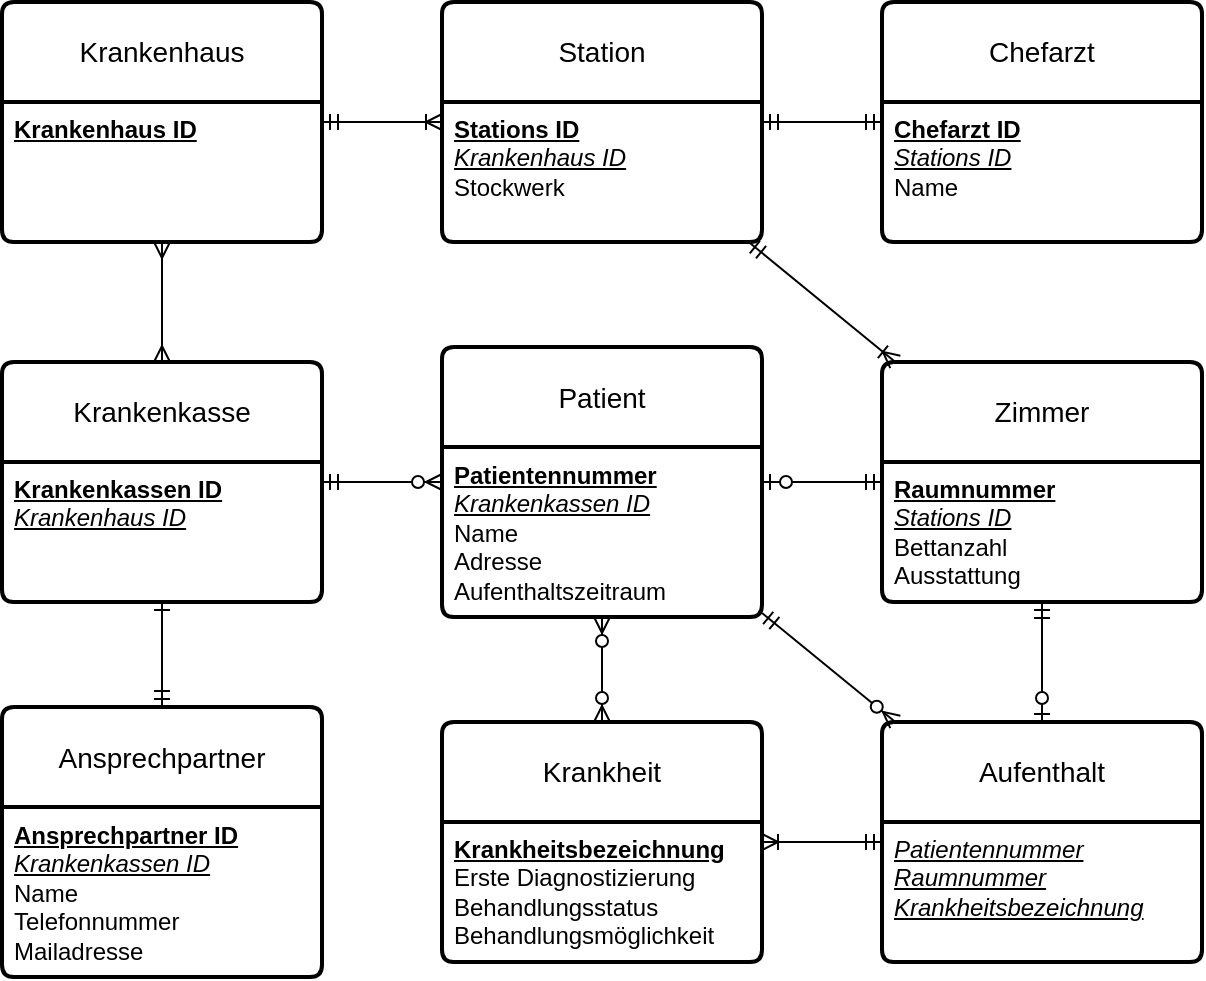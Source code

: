 <mxfile version="22.1.2" type="device">
  <diagram name="Page-1" id="I1sYC1yjRQjW9iagJ5l6">
    <mxGraphModel dx="501" dy="733" grid="1" gridSize="10" guides="1" tooltips="1" connect="1" arrows="1" fold="1" page="1" pageScale="1" pageWidth="1169" pageHeight="827" math="0" shadow="0">
      <root>
        <mxCell id="0" />
        <mxCell id="1" parent="0" />
        <mxCell id="pODfKXHOM-4ElOoVFhsB-5" value="Krankenhaus" style="swimlane;childLayout=stackLayout;horizontal=1;startSize=50;horizontalStack=0;rounded=1;fontSize=14;fontStyle=0;strokeWidth=2;resizeParent=0;resizeLast=1;shadow=0;dashed=0;align=center;arcSize=4;whiteSpace=wrap;html=1;" parent="1" vertex="1">
          <mxGeometry x="20" y="20" width="160" height="120" as="geometry" />
        </mxCell>
        <mxCell id="pODfKXHOM-4ElOoVFhsB-6" value="&lt;u&gt;&lt;b&gt;Krankenhaus ID&lt;/b&gt;&lt;/u&gt;" style="align=left;strokeColor=none;fillColor=none;spacingLeft=4;fontSize=12;verticalAlign=top;resizable=0;rotatable=0;part=1;html=1;" parent="pODfKXHOM-4ElOoVFhsB-5" vertex="1">
          <mxGeometry y="50" width="160" height="70" as="geometry" />
        </mxCell>
        <mxCell id="pODfKXHOM-4ElOoVFhsB-7" value="Krankenkasse" style="swimlane;childLayout=stackLayout;horizontal=1;startSize=50;horizontalStack=0;rounded=1;fontSize=14;fontStyle=0;strokeWidth=2;resizeParent=0;resizeLast=1;shadow=0;dashed=0;align=center;arcSize=4;whiteSpace=wrap;html=1;" parent="1" vertex="1">
          <mxGeometry x="20" y="200" width="160" height="120" as="geometry">
            <mxRectangle x="20" y="200" width="130" height="50" as="alternateBounds" />
          </mxGeometry>
        </mxCell>
        <mxCell id="pODfKXHOM-4ElOoVFhsB-8" value="&lt;u&gt;&lt;b&gt;Krankenkassen ID&lt;/b&gt;&lt;br&gt;&lt;i&gt;Krankenhaus ID&lt;/i&gt;&lt;br&gt;&lt;/u&gt;" style="align=left;strokeColor=none;fillColor=none;spacingLeft=4;fontSize=12;verticalAlign=top;resizable=0;rotatable=0;part=1;html=1;" parent="pODfKXHOM-4ElOoVFhsB-7" vertex="1">
          <mxGeometry y="50" width="160" height="70" as="geometry" />
        </mxCell>
        <mxCell id="pODfKXHOM-4ElOoVFhsB-9" value="Ansprechpartner" style="swimlane;childLayout=stackLayout;horizontal=1;startSize=50;horizontalStack=0;rounded=1;fontSize=14;fontStyle=0;strokeWidth=2;resizeParent=0;resizeLast=1;shadow=0;dashed=0;align=center;arcSize=4;whiteSpace=wrap;html=1;" parent="1" vertex="1">
          <mxGeometry x="20" y="372.5" width="160" height="135" as="geometry" />
        </mxCell>
        <mxCell id="pODfKXHOM-4ElOoVFhsB-10" value="&lt;u&gt;&lt;b&gt;Ansprechpartner ID&lt;/b&gt;&lt;br&gt;&lt;i&gt;Krankenkassen ID&lt;/i&gt;&lt;/u&gt;&lt;br&gt;Name&lt;br&gt;Telefonnummer&lt;br&gt;Mailadresse" style="align=left;strokeColor=none;fillColor=none;spacingLeft=4;fontSize=12;verticalAlign=top;resizable=0;rotatable=0;part=1;html=1;" parent="pODfKXHOM-4ElOoVFhsB-9" vertex="1">
          <mxGeometry y="50" width="160" height="85" as="geometry" />
        </mxCell>
        <mxCell id="pODfKXHOM-4ElOoVFhsB-11" value="" style="fontSize=12;html=1;endArrow=ERmandOne;startArrow=ERone;rounded=0;" parent="1" source="pODfKXHOM-4ElOoVFhsB-7" target="pODfKXHOM-4ElOoVFhsB-9" edge="1">
          <mxGeometry width="100" height="100" relative="1" as="geometry">
            <mxPoint x="140" y="300" as="sourcePoint" />
            <mxPoint x="240" y="200" as="targetPoint" />
          </mxGeometry>
        </mxCell>
        <mxCell id="pODfKXHOM-4ElOoVFhsB-12" value="" style="fontSize=12;html=1;endArrow=ERmany;startArrow=ERmany;rounded=0;" parent="1" source="pODfKXHOM-4ElOoVFhsB-5" target="pODfKXHOM-4ElOoVFhsB-7" edge="1">
          <mxGeometry width="100" height="100" relative="1" as="geometry">
            <mxPoint x="-80" y="280" as="sourcePoint" />
            <mxPoint x="20" y="180" as="targetPoint" />
          </mxGeometry>
        </mxCell>
        <mxCell id="pODfKXHOM-4ElOoVFhsB-13" value="Patient" style="swimlane;childLayout=stackLayout;horizontal=1;startSize=50;horizontalStack=0;rounded=1;fontSize=14;fontStyle=0;strokeWidth=2;resizeParent=0;resizeLast=1;shadow=0;dashed=0;align=center;arcSize=4;whiteSpace=wrap;html=1;" parent="1" vertex="1">
          <mxGeometry x="240" y="192.5" width="160" height="135" as="geometry" />
        </mxCell>
        <mxCell id="pODfKXHOM-4ElOoVFhsB-14" value="&lt;u&gt;&lt;b&gt;Patientennummer&lt;/b&gt;&lt;/u&gt;&lt;br&gt;&lt;u&gt;&lt;i&gt;Krankenkassen ID&lt;/i&gt;&lt;/u&gt;&lt;br&gt;Name&lt;br&gt;Adresse&lt;br&gt;Aufenthaltszeitraum" style="align=left;strokeColor=none;fillColor=none;spacingLeft=4;fontSize=12;verticalAlign=top;resizable=1;rotatable=1;part=1;html=1;movable=1;deletable=1;editable=1;locked=0;connectable=1;" parent="pODfKXHOM-4ElOoVFhsB-13" vertex="1">
          <mxGeometry y="50" width="160" height="85" as="geometry" />
        </mxCell>
        <mxCell id="pODfKXHOM-4ElOoVFhsB-15" value="" style="fontSize=12;html=1;endArrow=ERzeroToMany;startArrow=ERmandOne;rounded=0;" parent="1" source="pODfKXHOM-4ElOoVFhsB-7" target="pODfKXHOM-4ElOoVFhsB-13" edge="1">
          <mxGeometry width="100" height="100" relative="1" as="geometry">
            <mxPoint x="50" y="340" as="sourcePoint" />
            <mxPoint x="150" y="240" as="targetPoint" />
          </mxGeometry>
        </mxCell>
        <mxCell id="pODfKXHOM-4ElOoVFhsB-16" value="Zimmer" style="swimlane;childLayout=stackLayout;horizontal=1;startSize=50;horizontalStack=0;rounded=1;fontSize=14;fontStyle=0;strokeWidth=2;resizeParent=0;resizeLast=1;shadow=0;dashed=0;align=center;arcSize=4;whiteSpace=wrap;html=1;" parent="1" vertex="1">
          <mxGeometry x="460" y="200" width="160" height="120" as="geometry" />
        </mxCell>
        <mxCell id="pODfKXHOM-4ElOoVFhsB-17" value="&lt;u&gt;&lt;b&gt;Raumnummer&lt;br&gt;&lt;/b&gt;&lt;/u&gt;&lt;i&gt;&lt;u&gt;Stations ID&lt;/u&gt;&lt;/i&gt;&lt;br&gt;Bettanzahl&lt;br&gt;Ausstattung" style="align=left;strokeColor=none;fillColor=none;spacingLeft=4;fontSize=12;verticalAlign=top;resizable=0;rotatable=0;part=1;html=1;" parent="pODfKXHOM-4ElOoVFhsB-16" vertex="1">
          <mxGeometry y="50" width="160" height="70" as="geometry" />
        </mxCell>
        <mxCell id="pODfKXHOM-4ElOoVFhsB-18" value="" style="fontSize=12;html=1;endArrow=ERzeroToOne;startArrow=ERmandOne;rounded=0;" parent="1" source="pODfKXHOM-4ElOoVFhsB-16" target="pODfKXHOM-4ElOoVFhsB-13" edge="1">
          <mxGeometry width="100" height="100" relative="1" as="geometry">
            <mxPoint x="410" y="630" as="sourcePoint" />
            <mxPoint x="510" y="530" as="targetPoint" />
            <Array as="points" />
          </mxGeometry>
        </mxCell>
        <mxCell id="pODfKXHOM-4ElOoVFhsB-19" value="Krankheit" style="swimlane;childLayout=stackLayout;horizontal=1;startSize=50;horizontalStack=0;rounded=1;fontSize=14;fontStyle=0;strokeWidth=2;resizeParent=0;resizeLast=1;shadow=0;dashed=0;align=center;arcSize=4;whiteSpace=wrap;html=1;" parent="1" vertex="1">
          <mxGeometry x="240" y="380" width="160" height="120" as="geometry" />
        </mxCell>
        <mxCell id="pODfKXHOM-4ElOoVFhsB-20" value="&lt;u&gt;&lt;b&gt;Krankheitsbezeichnung&lt;/b&gt;&lt;/u&gt;&lt;br&gt;Erste Diagnostizierung&lt;br&gt;Behandlungsstatus&lt;br&gt;Behandlungsmöglichkeit" style="align=left;strokeColor=none;fillColor=none;spacingLeft=4;fontSize=12;verticalAlign=top;resizable=0;rotatable=0;part=1;html=1;" parent="pODfKXHOM-4ElOoVFhsB-19" vertex="1">
          <mxGeometry y="50" width="160" height="70" as="geometry" />
        </mxCell>
        <mxCell id="pODfKXHOM-4ElOoVFhsB-21" value="" style="fontSize=12;html=1;endArrow=ERzeroToMany;endFill=1;startArrow=ERzeroToMany;rounded=0;" parent="1" source="pODfKXHOM-4ElOoVFhsB-19" target="pODfKXHOM-4ElOoVFhsB-13" edge="1">
          <mxGeometry width="100" height="100" relative="1" as="geometry">
            <mxPoint x="220" y="670" as="sourcePoint" />
            <mxPoint x="320" y="570" as="targetPoint" />
          </mxGeometry>
        </mxCell>
        <mxCell id="pODfKXHOM-4ElOoVFhsB-22" value="Station" style="swimlane;childLayout=stackLayout;horizontal=1;startSize=50;horizontalStack=0;rounded=1;fontSize=14;fontStyle=0;strokeWidth=2;resizeParent=0;resizeLast=1;shadow=0;dashed=0;align=center;arcSize=4;whiteSpace=wrap;html=1;" parent="1" vertex="1">
          <mxGeometry x="240" y="20" width="160" height="120" as="geometry" />
        </mxCell>
        <mxCell id="pODfKXHOM-4ElOoVFhsB-23" value="&lt;b&gt;&lt;u&gt;Stations ID&lt;br&gt;&lt;/u&gt;&lt;/b&gt;&lt;u&gt;&lt;i&gt;Krankenhaus ID&lt;/i&gt;&lt;/u&gt;&lt;br&gt;Stockwerk" style="align=left;strokeColor=none;fillColor=none;spacingLeft=4;fontSize=12;verticalAlign=top;resizable=0;rotatable=0;part=1;html=1;" parent="pODfKXHOM-4ElOoVFhsB-22" vertex="1">
          <mxGeometry y="50" width="160" height="70" as="geometry" />
        </mxCell>
        <mxCell id="pODfKXHOM-4ElOoVFhsB-24" value="" style="fontSize=12;html=1;startArrow=ERmandOne;endArrow=ERoneToMany;rounded=0;" parent="1" source="pODfKXHOM-4ElOoVFhsB-5" target="pODfKXHOM-4ElOoVFhsB-22" edge="1">
          <mxGeometry width="100" height="100" relative="1" as="geometry">
            <mxPoint x="120" y="640" as="sourcePoint" />
            <mxPoint x="220" y="540" as="targetPoint" />
          </mxGeometry>
        </mxCell>
        <mxCell id="pODfKXHOM-4ElOoVFhsB-25" value="Chefarzt" style="swimlane;childLayout=stackLayout;horizontal=1;startSize=50;horizontalStack=0;rounded=1;fontSize=14;fontStyle=0;strokeWidth=2;resizeParent=0;resizeLast=1;shadow=0;dashed=0;align=center;arcSize=4;whiteSpace=wrap;html=1;" parent="1" vertex="1">
          <mxGeometry x="460" y="20" width="160" height="120" as="geometry" />
        </mxCell>
        <mxCell id="pODfKXHOM-4ElOoVFhsB-26" value="&lt;u&gt;&lt;b&gt;Chefarzt ID&lt;/b&gt;&lt;/u&gt;&lt;br&gt;&lt;i style=&quot;text-decoration-line: underline;&quot;&gt;Stations ID&lt;br&gt;&lt;/i&gt;Name" style="align=left;strokeColor=none;fillColor=none;spacingLeft=4;fontSize=12;verticalAlign=top;resizable=0;rotatable=0;part=1;html=1;" parent="pODfKXHOM-4ElOoVFhsB-25" vertex="1">
          <mxGeometry y="50" width="160" height="70" as="geometry" />
        </mxCell>
        <mxCell id="pODfKXHOM-4ElOoVFhsB-27" value="" style="fontSize=12;html=1;endArrow=ERmandOne;startArrow=ERmandOne;rounded=0;" parent="1" source="pODfKXHOM-4ElOoVFhsB-25" target="pODfKXHOM-4ElOoVFhsB-22" edge="1">
          <mxGeometry width="100" height="100" relative="1" as="geometry">
            <mxPoint x="280" y="430" as="sourcePoint" />
            <mxPoint x="380" y="330" as="targetPoint" />
          </mxGeometry>
        </mxCell>
        <mxCell id="pODfKXHOM-4ElOoVFhsB-28" value="" style="fontSize=12;html=1;endArrow=ERoneToMany;startArrow=ERmandOne;rounded=0;" parent="1" source="pODfKXHOM-4ElOoVFhsB-22" target="pODfKXHOM-4ElOoVFhsB-16" edge="1">
          <mxGeometry width="100" height="100" relative="1" as="geometry">
            <mxPoint x="450" y="390" as="sourcePoint" />
            <mxPoint x="550" y="290" as="targetPoint" />
          </mxGeometry>
        </mxCell>
        <mxCell id="pODfKXHOM-4ElOoVFhsB-32" value="Aufenthalt" style="swimlane;childLayout=stackLayout;horizontal=1;startSize=50;horizontalStack=0;rounded=1;fontSize=14;fontStyle=0;strokeWidth=2;resizeParent=0;resizeLast=1;shadow=0;dashed=0;align=center;arcSize=4;whiteSpace=wrap;html=1;" parent="1" vertex="1">
          <mxGeometry x="460" y="380" width="160" height="120" as="geometry" />
        </mxCell>
        <mxCell id="pODfKXHOM-4ElOoVFhsB-33" value="&lt;u&gt;&lt;i&gt;Patientennummer&lt;br&gt;Raumnummer&lt;br&gt;Krankheitsbezeichnung&lt;br&gt;&lt;/i&gt;&lt;/u&gt;" style="align=left;strokeColor=none;fillColor=none;spacingLeft=4;fontSize=12;verticalAlign=top;resizable=0;rotatable=0;part=1;html=1;" parent="pODfKXHOM-4ElOoVFhsB-32" vertex="1">
          <mxGeometry y="50" width="160" height="70" as="geometry" />
        </mxCell>
        <mxCell id="pODfKXHOM-4ElOoVFhsB-34" value="" style="fontSize=12;html=1;startArrow=ERmandOne;endArrow=ERzeroToMany;endFill=1;rounded=0;" parent="1" source="pODfKXHOM-4ElOoVFhsB-13" target="pODfKXHOM-4ElOoVFhsB-32" edge="1">
          <mxGeometry width="100" height="100" relative="1" as="geometry">
            <mxPoint x="480" y="630" as="sourcePoint" />
            <mxPoint x="580" y="530" as="targetPoint" />
          </mxGeometry>
        </mxCell>
        <mxCell id="pODfKXHOM-4ElOoVFhsB-35" value="" style="fontSize=12;html=1;endArrow=ERzeroToOne;startArrow=ERmandOne;rounded=0;" parent="1" source="pODfKXHOM-4ElOoVFhsB-16" target="pODfKXHOM-4ElOoVFhsB-32" edge="1">
          <mxGeometry width="100" height="100" relative="1" as="geometry">
            <mxPoint x="470" y="270" as="sourcePoint" />
            <mxPoint x="410" y="270" as="targetPoint" />
            <Array as="points" />
          </mxGeometry>
        </mxCell>
        <mxCell id="pODfKXHOM-4ElOoVFhsB-36" value="" style="fontSize=12;html=1;endArrow=ERoneToMany;startArrow=ERmandOne;rounded=0;" parent="1" source="pODfKXHOM-4ElOoVFhsB-32" target="pODfKXHOM-4ElOoVFhsB-19" edge="1">
          <mxGeometry width="100" height="100" relative="1" as="geometry">
            <mxPoint x="360" y="620" as="sourcePoint" />
            <mxPoint x="460" y="520" as="targetPoint" />
          </mxGeometry>
        </mxCell>
      </root>
    </mxGraphModel>
  </diagram>
</mxfile>
